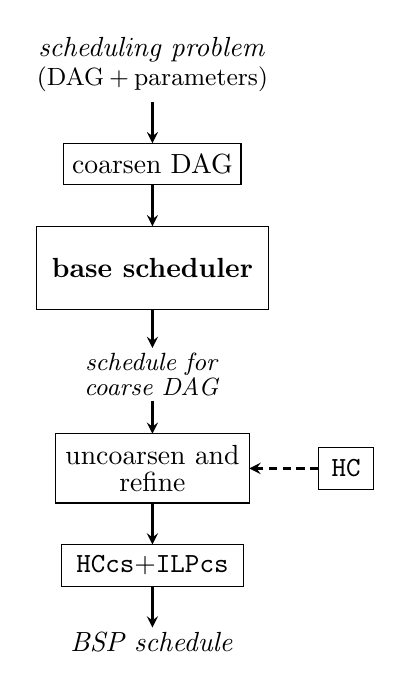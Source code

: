 \begin{tikzpicture}
	
    \node[anchor=center] at (60pt,0pt) {\textit{BSP schedule}};

    \draw (27pt,35pt) rectangle (93pt,20pt);
    \node[anchor=center] at (60pt,27.5pt) {\texttt{HCcs}$+$\texttt{ILPcs}};

    \draw (25pt,75pt) rectangle (95pt,50pt);
    \node[anchor=center] at (60pt,67.5pt) {uncoarsen and};
    \node[anchor=center] at (60pt,57.5pt) {refine};

    \draw (120pt,70pt) rectangle (140pt,55pt);
    \node[anchor=center] at (130pt,62.5pt) {\texttt{HC}};

    \node[anchor=center] at (60pt,100pt) {\small \textit{schedule for}};
    \node[anchor=center] at (60pt,92pt) {\small \textit{coarse DAG}};

    \draw (18pt,150pt) rectangle (102pt,120pt);
    \node[anchor=center] at (60pt,135pt) {\textbf{base scheduler}};

    \draw (28pt,180pt) rectangle (92pt,165pt);
    \node[anchor=center] at (60pt,172.5pt) {coarsen DAG};

    \node[anchor=center] at (60pt,214pt) {\textit{scheduling problem}};
    \node[anchor=center] at (60pt,203pt) {\small (DAG$_{\,}+_{\,}$parameters)};


    \begin{scope}[thick, arrows=-stealth]
    \draw (60pt,20pt) -- (60pt,5pt);
    \draw (60pt,50pt) -- (60pt,35pt);
    \draw (60pt,87pt) -- (60pt,75pt);
    \draw (60pt,120pt) -- (60pt,106pt);
    \draw (60pt,165pt) -- (60pt,150pt);
    \draw (60pt,195pt) -- (60pt,180pt);
    \draw[densely dashed] (120pt,62.5pt) -- (95pt,62.5pt);
    \end{scope}


\end{tikzpicture}
